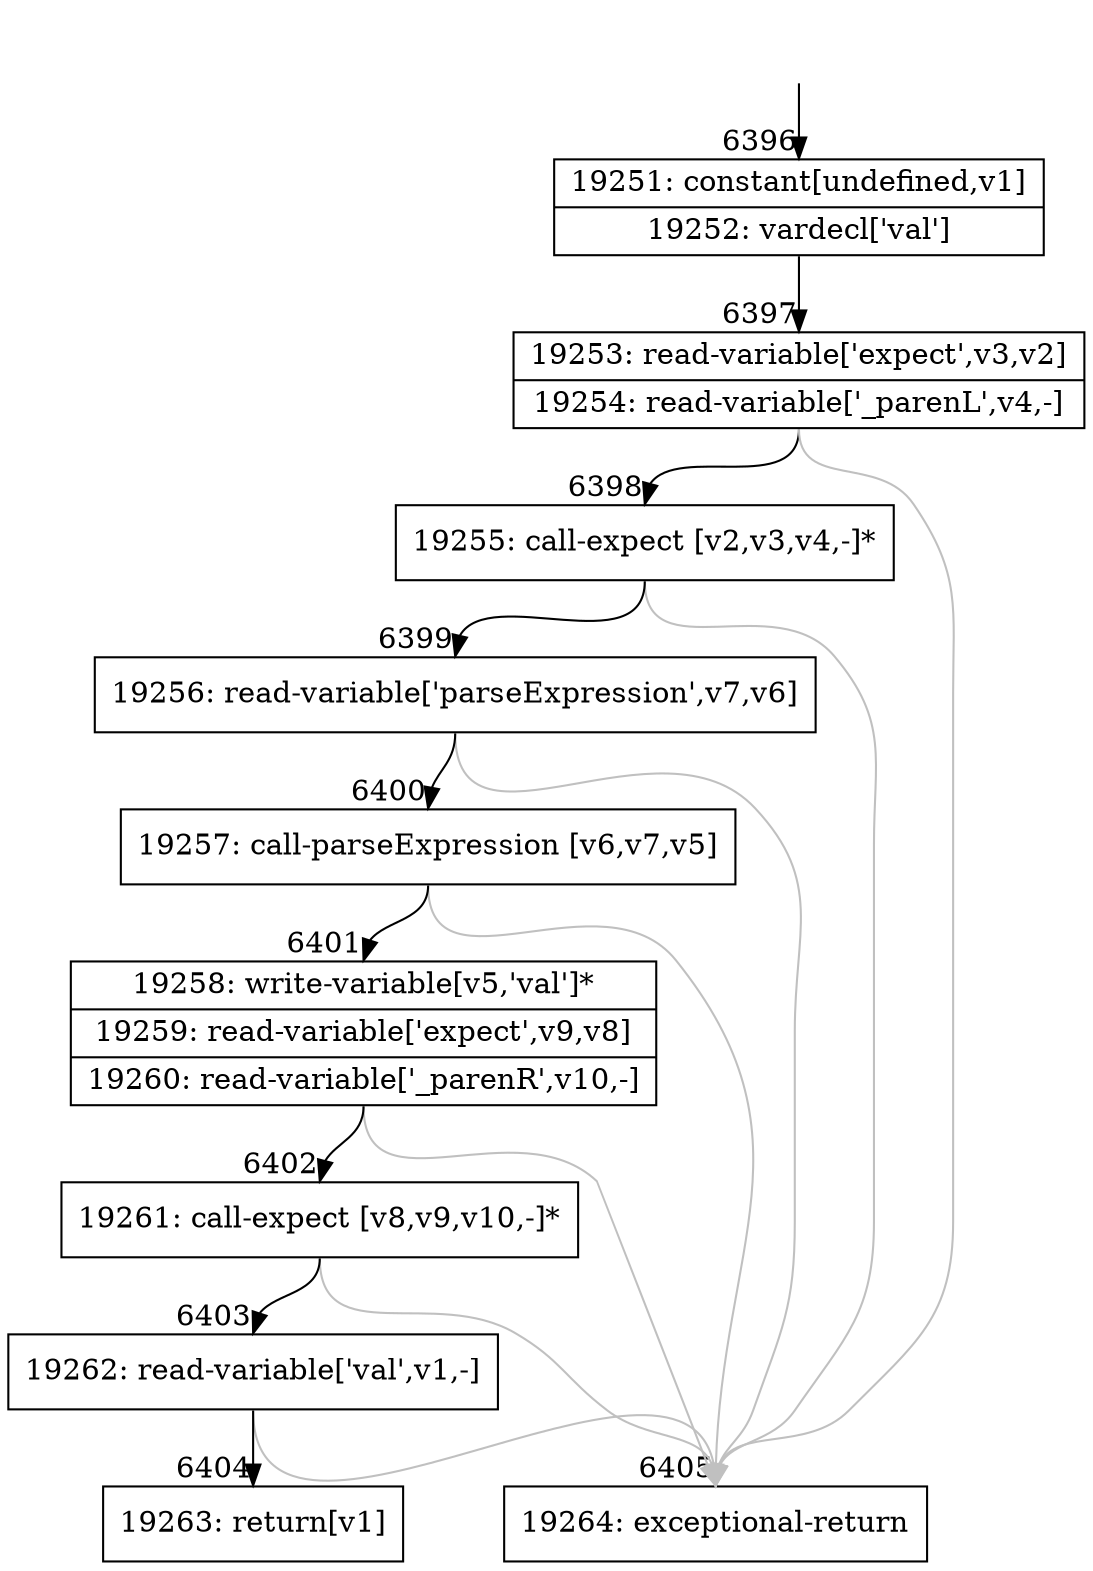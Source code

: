 digraph {
rankdir="TD"
BB_entry365[shape=none,label=""];
BB_entry365 -> BB6396 [tailport=s, headport=n, headlabel="    6396"]
BB6396 [shape=record label="{19251: constant[undefined,v1]|19252: vardecl['val']}" ] 
BB6396 -> BB6397 [tailport=s, headport=n, headlabel="      6397"]
BB6397 [shape=record label="{19253: read-variable['expect',v3,v2]|19254: read-variable['_parenL',v4,-]}" ] 
BB6397 -> BB6398 [tailport=s, headport=n, headlabel="      6398"]
BB6397 -> BB6405 [tailport=s, headport=n, color=gray, headlabel="      6405"]
BB6398 [shape=record label="{19255: call-expect [v2,v3,v4,-]*}" ] 
BB6398 -> BB6399 [tailport=s, headport=n, headlabel="      6399"]
BB6398 -> BB6405 [tailport=s, headport=n, color=gray]
BB6399 [shape=record label="{19256: read-variable['parseExpression',v7,v6]}" ] 
BB6399 -> BB6400 [tailport=s, headport=n, headlabel="      6400"]
BB6399 -> BB6405 [tailport=s, headport=n, color=gray]
BB6400 [shape=record label="{19257: call-parseExpression [v6,v7,v5]}" ] 
BB6400 -> BB6401 [tailport=s, headport=n, headlabel="      6401"]
BB6400 -> BB6405 [tailport=s, headport=n, color=gray]
BB6401 [shape=record label="{19258: write-variable[v5,'val']*|19259: read-variable['expect',v9,v8]|19260: read-variable['_parenR',v10,-]}" ] 
BB6401 -> BB6402 [tailport=s, headport=n, headlabel="      6402"]
BB6401 -> BB6405 [tailport=s, headport=n, color=gray]
BB6402 [shape=record label="{19261: call-expect [v8,v9,v10,-]*}" ] 
BB6402 -> BB6403 [tailport=s, headport=n, headlabel="      6403"]
BB6402 -> BB6405 [tailport=s, headport=n, color=gray]
BB6403 [shape=record label="{19262: read-variable['val',v1,-]}" ] 
BB6403 -> BB6404 [tailport=s, headport=n, headlabel="      6404"]
BB6403 -> BB6405 [tailport=s, headport=n, color=gray]
BB6404 [shape=record label="{19263: return[v1]}" ] 
BB6405 [shape=record label="{19264: exceptional-return}" ] 
//#$~ 6281
}
